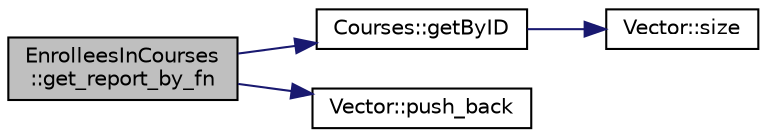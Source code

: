 digraph "EnrolleesInCourses::get_report_by_fn"
{
 // LATEX_PDF_SIZE
  edge [fontname="Helvetica",fontsize="10",labelfontname="Helvetica",labelfontsize="10"];
  node [fontname="Helvetica",fontsize="10",shape=record];
  rankdir="LR";
  Node1 [label="EnrolleesInCourses\l::get_report_by_fn",height=0.2,width=0.4,color="black", fillcolor="grey75", style="filled", fontcolor="black",tooltip=" "];
  Node1 -> Node2 [color="midnightblue",fontsize="10",style="solid",fontname="Helvetica"];
  Node2 [label="Courses::getByID",height=0.2,width=0.4,color="black", fillcolor="white", style="filled",URL="$class_courses.html#a803737a79669500e773e7092d18e8541",tooltip=" "];
  Node2 -> Node3 [color="midnightblue",fontsize="10",style="solid",fontname="Helvetica"];
  Node3 [label="Vector::size",height=0.2,width=0.4,color="black", fillcolor="white", style="filled",URL="$class_vector.html#a9b439586cd10cb45d002ca9d6e3db43c",tooltip=" "];
  Node1 -> Node4 [color="midnightblue",fontsize="10",style="solid",fontname="Helvetica"];
  Node4 [label="Vector::push_back",height=0.2,width=0.4,color="black", fillcolor="white", style="filled",URL="$class_vector.html#aafe4fd2dc987ac473b52ef757aa7a202",tooltip=" "];
}
